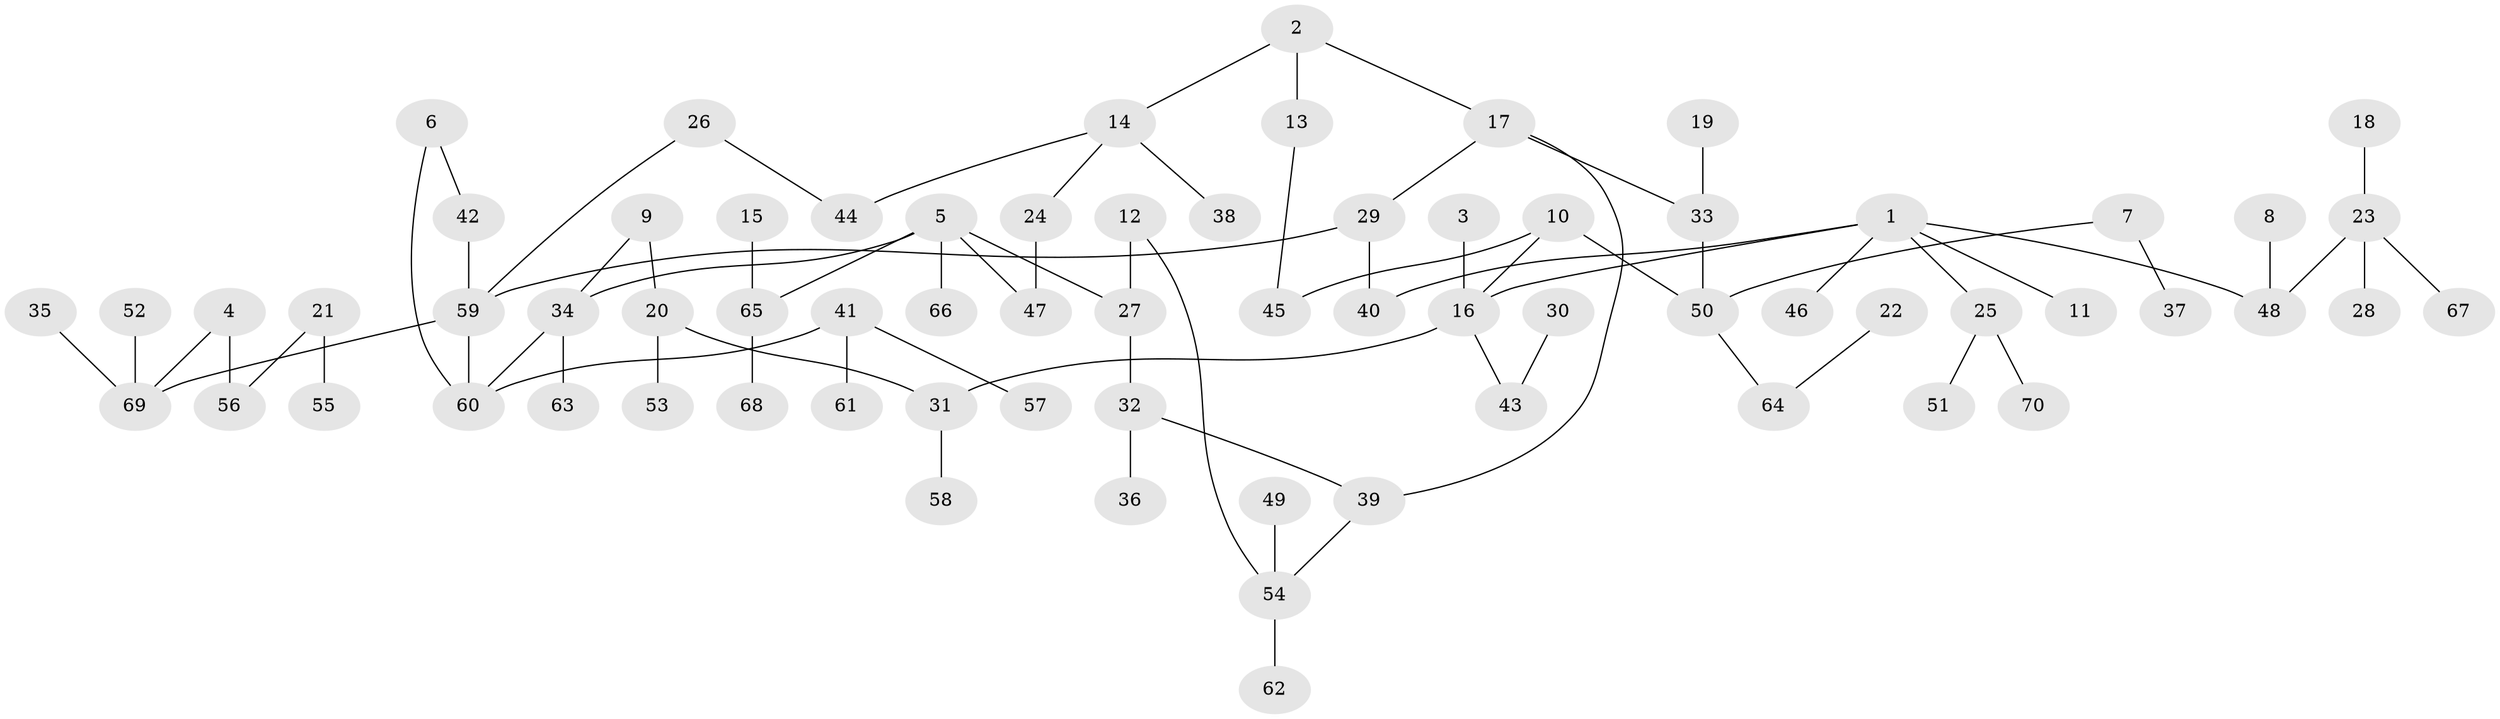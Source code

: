 // original degree distribution, {6: 0.02877697841726619, 3: 0.1223021582733813, 4: 0.06474820143884892, 5: 0.05755395683453238, 2: 0.28776978417266186, 1: 0.43884892086330934}
// Generated by graph-tools (version 1.1) at 2025/35/03/04/25 23:35:59]
// undirected, 70 vertices, 77 edges
graph export_dot {
  node [color=gray90,style=filled];
  1;
  2;
  3;
  4;
  5;
  6;
  7;
  8;
  9;
  10;
  11;
  12;
  13;
  14;
  15;
  16;
  17;
  18;
  19;
  20;
  21;
  22;
  23;
  24;
  25;
  26;
  27;
  28;
  29;
  30;
  31;
  32;
  33;
  34;
  35;
  36;
  37;
  38;
  39;
  40;
  41;
  42;
  43;
  44;
  45;
  46;
  47;
  48;
  49;
  50;
  51;
  52;
  53;
  54;
  55;
  56;
  57;
  58;
  59;
  60;
  61;
  62;
  63;
  64;
  65;
  66;
  67;
  68;
  69;
  70;
  1 -- 11 [weight=1.0];
  1 -- 16 [weight=1.0];
  1 -- 25 [weight=1.0];
  1 -- 40 [weight=1.0];
  1 -- 46 [weight=1.0];
  1 -- 48 [weight=1.0];
  2 -- 13 [weight=1.0];
  2 -- 14 [weight=1.0];
  2 -- 17 [weight=1.0];
  3 -- 16 [weight=1.0];
  4 -- 56 [weight=1.0];
  4 -- 69 [weight=1.0];
  5 -- 27 [weight=1.0];
  5 -- 34 [weight=1.0];
  5 -- 47 [weight=1.0];
  5 -- 65 [weight=1.0];
  5 -- 66 [weight=1.0];
  6 -- 42 [weight=1.0];
  6 -- 60 [weight=1.0];
  7 -- 37 [weight=1.0];
  7 -- 50 [weight=1.0];
  8 -- 48 [weight=1.0];
  9 -- 20 [weight=1.0];
  9 -- 34 [weight=1.0];
  10 -- 16 [weight=1.0];
  10 -- 45 [weight=1.0];
  10 -- 50 [weight=1.0];
  12 -- 27 [weight=1.0];
  12 -- 54 [weight=1.0];
  13 -- 45 [weight=1.0];
  14 -- 24 [weight=1.0];
  14 -- 38 [weight=1.0];
  14 -- 44 [weight=1.0];
  15 -- 65 [weight=1.0];
  16 -- 31 [weight=1.0];
  16 -- 43 [weight=1.0];
  17 -- 29 [weight=1.0];
  17 -- 33 [weight=1.0];
  17 -- 39 [weight=1.0];
  18 -- 23 [weight=1.0];
  19 -- 33 [weight=1.0];
  20 -- 31 [weight=1.0];
  20 -- 53 [weight=1.0];
  21 -- 55 [weight=1.0];
  21 -- 56 [weight=1.0];
  22 -- 64 [weight=1.0];
  23 -- 28 [weight=1.0];
  23 -- 48 [weight=1.0];
  23 -- 67 [weight=1.0];
  24 -- 47 [weight=1.0];
  25 -- 51 [weight=1.0];
  25 -- 70 [weight=1.0];
  26 -- 44 [weight=1.0];
  26 -- 59 [weight=1.0];
  27 -- 32 [weight=1.0];
  29 -- 40 [weight=1.0];
  29 -- 59 [weight=1.0];
  30 -- 43 [weight=1.0];
  31 -- 58 [weight=1.0];
  32 -- 36 [weight=1.0];
  32 -- 39 [weight=1.0];
  33 -- 50 [weight=1.0];
  34 -- 60 [weight=1.0];
  34 -- 63 [weight=1.0];
  35 -- 69 [weight=1.0];
  39 -- 54 [weight=1.0];
  41 -- 57 [weight=1.0];
  41 -- 60 [weight=1.0];
  41 -- 61 [weight=1.0];
  42 -- 59 [weight=1.0];
  49 -- 54 [weight=1.0];
  50 -- 64 [weight=1.0];
  52 -- 69 [weight=1.0];
  54 -- 62 [weight=1.0];
  59 -- 60 [weight=1.0];
  59 -- 69 [weight=1.0];
  65 -- 68 [weight=1.0];
}
